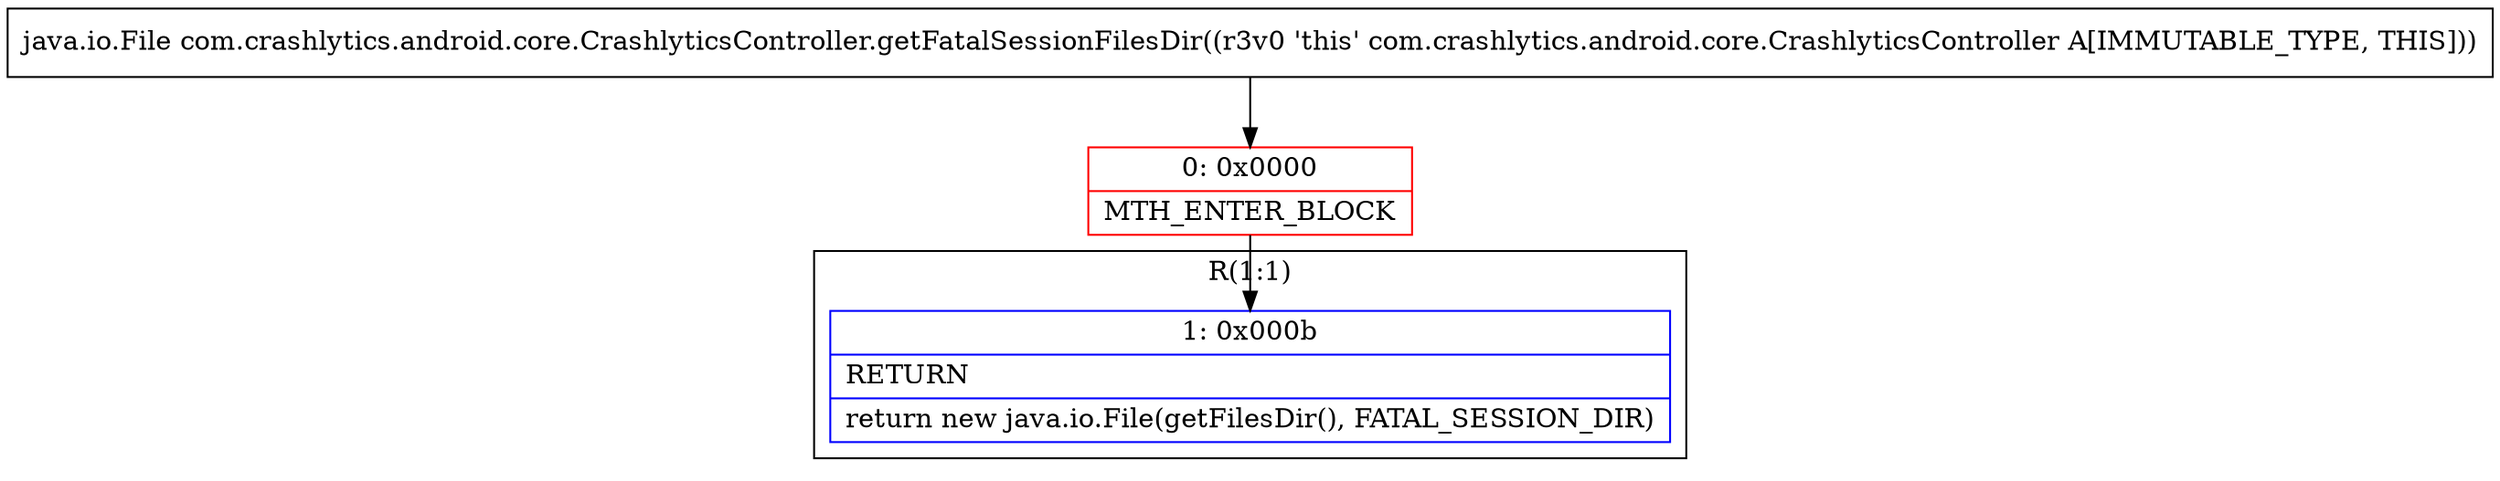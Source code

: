 digraph "CFG forcom.crashlytics.android.core.CrashlyticsController.getFatalSessionFilesDir()Ljava\/io\/File;" {
subgraph cluster_Region_192100867 {
label = "R(1:1)";
node [shape=record,color=blue];
Node_1 [shape=record,label="{1\:\ 0x000b|RETURN\l|return new java.io.File(getFilesDir(), FATAL_SESSION_DIR)\l}"];
}
Node_0 [shape=record,color=red,label="{0\:\ 0x0000|MTH_ENTER_BLOCK\l}"];
MethodNode[shape=record,label="{java.io.File com.crashlytics.android.core.CrashlyticsController.getFatalSessionFilesDir((r3v0 'this' com.crashlytics.android.core.CrashlyticsController A[IMMUTABLE_TYPE, THIS])) }"];
MethodNode -> Node_0;
Node_0 -> Node_1;
}

